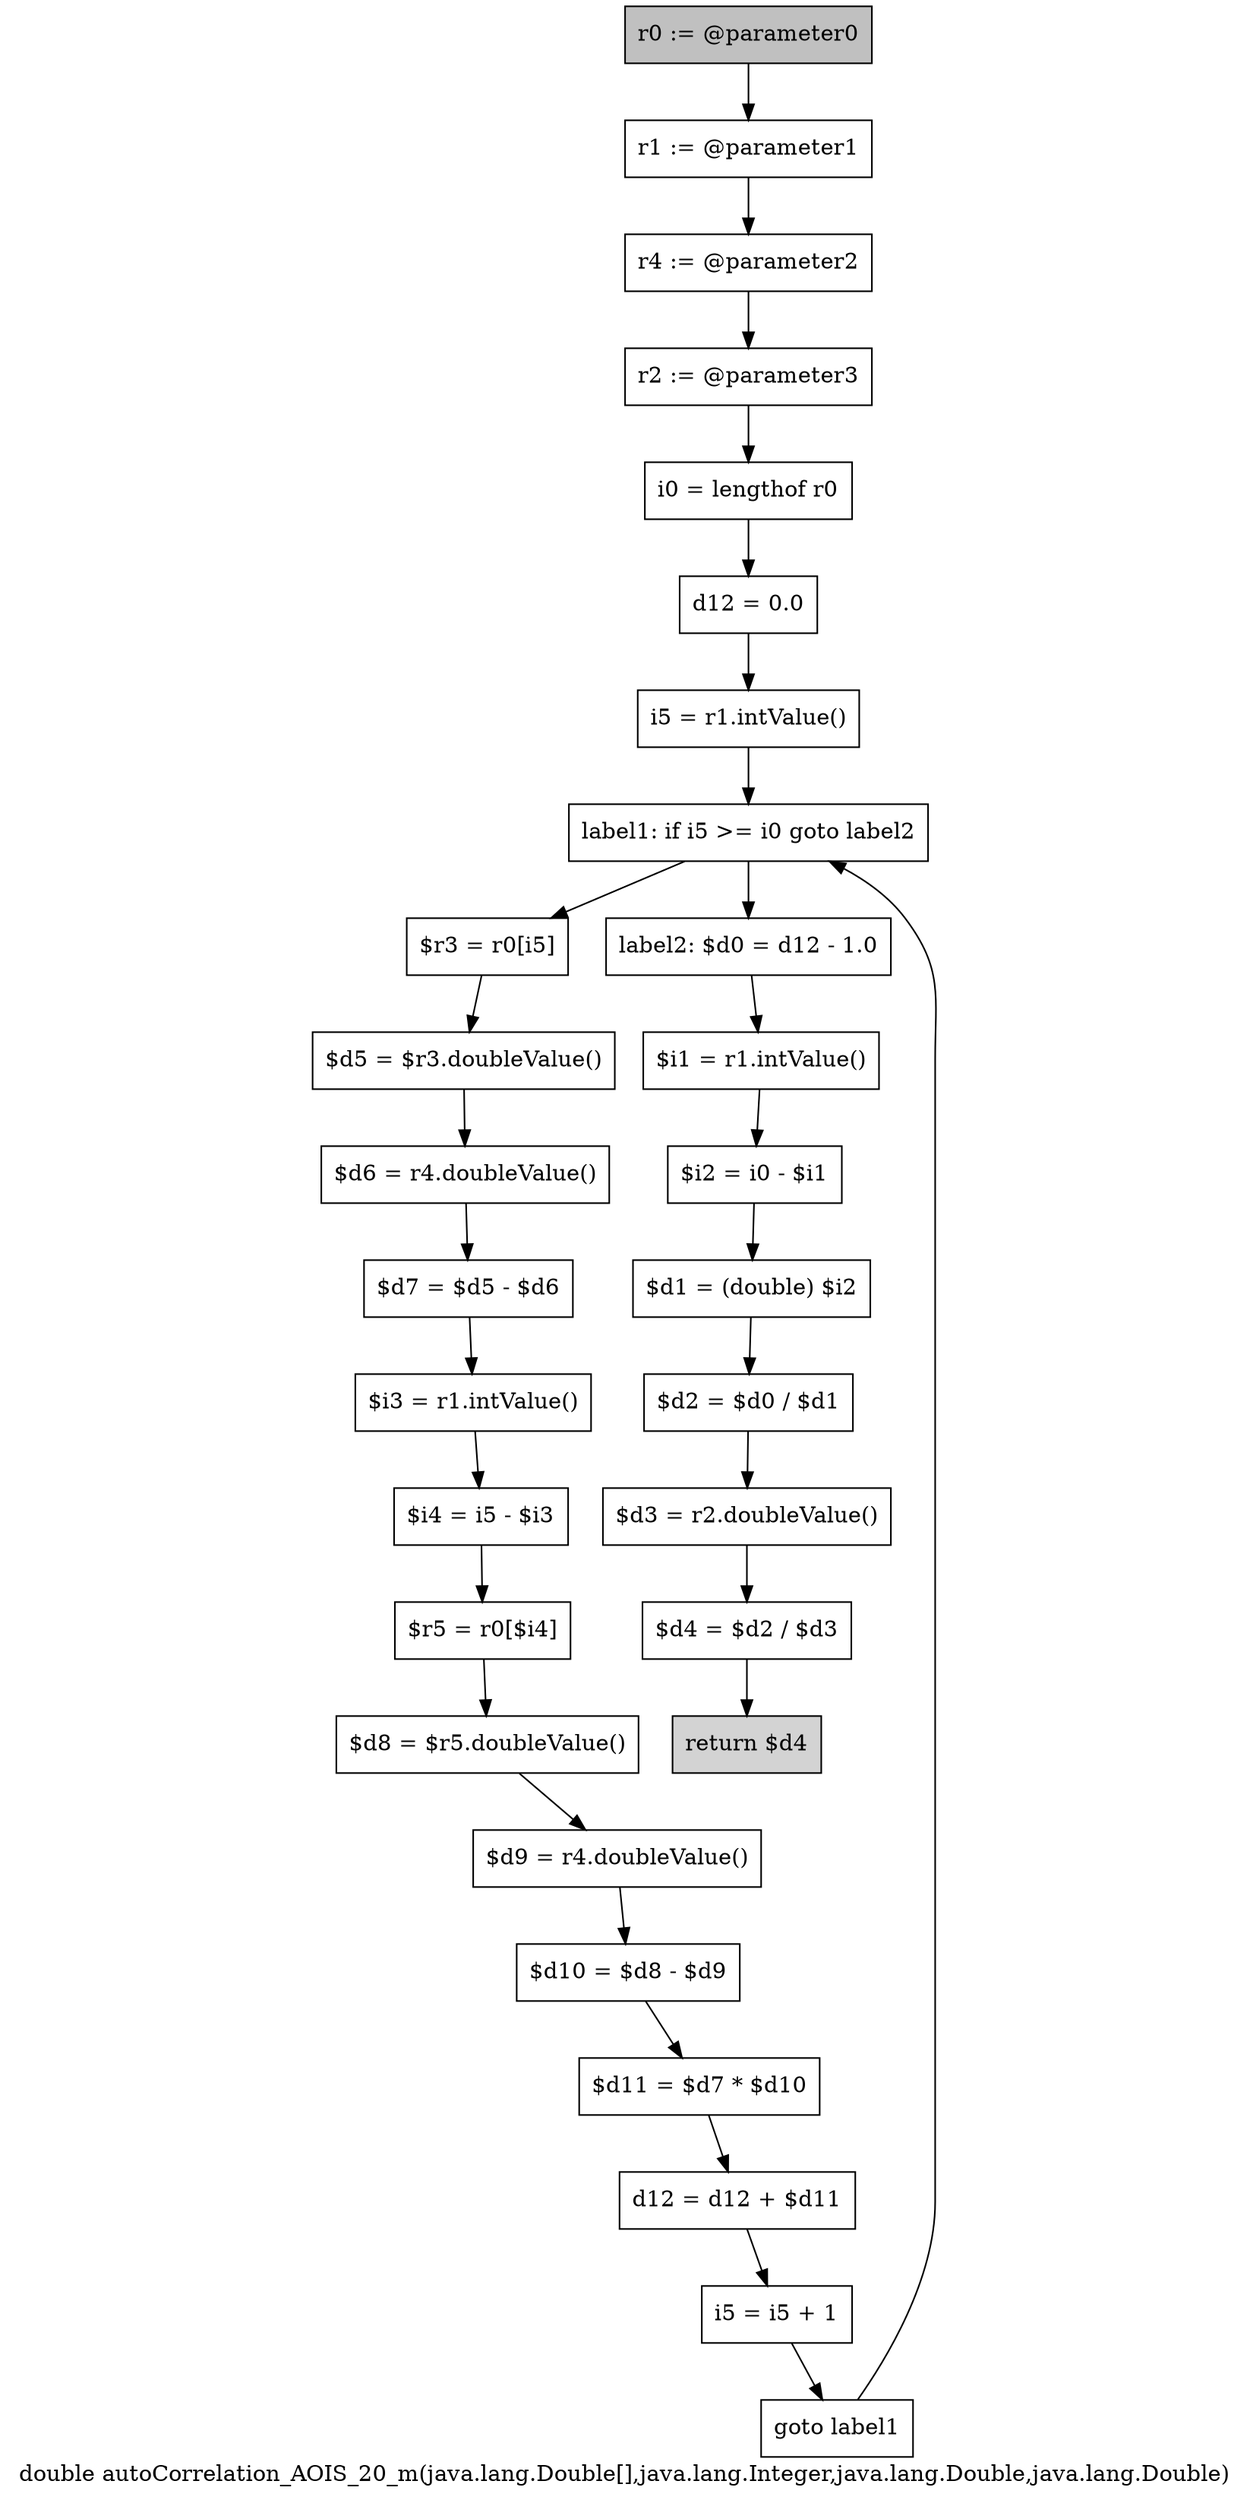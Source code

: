 digraph "double autoCorrelation_AOIS_20_m(java.lang.Double[],java.lang.Integer,java.lang.Double,java.lang.Double)" {
    label="double autoCorrelation_AOIS_20_m(java.lang.Double[],java.lang.Integer,java.lang.Double,java.lang.Double)";
    node [shape=box];
    "0" [style=filled,fillcolor=gray,label="r0 := @parameter0",];
    "1" [label="r1 := @parameter1",];
    "0"->"1";
    "2" [label="r4 := @parameter2",];
    "1"->"2";
    "3" [label="r2 := @parameter3",];
    "2"->"3";
    "4" [label="i0 = lengthof r0",];
    "3"->"4";
    "5" [label="d12 = 0.0",];
    "4"->"5";
    "6" [label="i5 = r1.intValue()",];
    "5"->"6";
    "7" [label="label1: if i5 >= i0 goto label2",];
    "6"->"7";
    "8" [label="$r3 = r0[i5]",];
    "7"->"8";
    "22" [label="label2: $d0 = d12 - 1.0",];
    "7"->"22";
    "9" [label="$d5 = $r3.doubleValue()",];
    "8"->"9";
    "10" [label="$d6 = r4.doubleValue()",];
    "9"->"10";
    "11" [label="$d7 = $d5 - $d6",];
    "10"->"11";
    "12" [label="$i3 = r1.intValue()",];
    "11"->"12";
    "13" [label="$i4 = i5 - $i3",];
    "12"->"13";
    "14" [label="$r5 = r0[$i4]",];
    "13"->"14";
    "15" [label="$d8 = $r5.doubleValue()",];
    "14"->"15";
    "16" [label="$d9 = r4.doubleValue()",];
    "15"->"16";
    "17" [label="$d10 = $d8 - $d9",];
    "16"->"17";
    "18" [label="$d11 = $d7 * $d10",];
    "17"->"18";
    "19" [label="d12 = d12 + $d11",];
    "18"->"19";
    "20" [label="i5 = i5 + 1",];
    "19"->"20";
    "21" [label="goto label1",];
    "20"->"21";
    "21"->"7";
    "23" [label="$i1 = r1.intValue()",];
    "22"->"23";
    "24" [label="$i2 = i0 - $i1",];
    "23"->"24";
    "25" [label="$d1 = (double) $i2",];
    "24"->"25";
    "26" [label="$d2 = $d0 / $d1",];
    "25"->"26";
    "27" [label="$d3 = r2.doubleValue()",];
    "26"->"27";
    "28" [label="$d4 = $d2 / $d3",];
    "27"->"28";
    "29" [style=filled,fillcolor=lightgray,label="return $d4",];
    "28"->"29";
}
